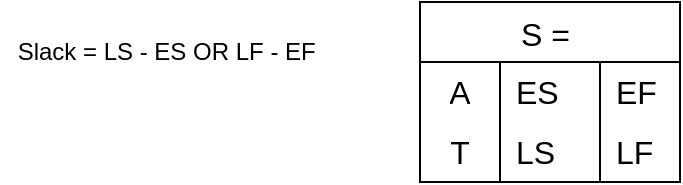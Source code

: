 <mxfile version="24.2.5" type="device">
  <diagram name="Page-1" id="2kXt0SfEJey76zwv-hw0">
    <mxGraphModel dx="521" dy="613" grid="1" gridSize="10" guides="1" tooltips="1" connect="1" arrows="1" fold="1" page="1" pageScale="1" pageWidth="850" pageHeight="1100" math="0" shadow="0">
      <root>
        <mxCell id="0" />
        <mxCell id="1" parent="0" />
        <mxCell id="paVXyYXWTtPyy7WHJ9lo-90" value="S = " style="shape=table;startSize=30;container=1;collapsible=0;childLayout=tableLayout;fixedRows=1;rowLines=0;fontStyle=0;strokeColor=default;fontSize=16;rounded=0;swimlaneLine=1;shadow=0;" vertex="1" parent="1">
          <mxGeometry x="270" y="200" width="130" height="90" as="geometry" />
        </mxCell>
        <mxCell id="paVXyYXWTtPyy7WHJ9lo-91" value="" style="shape=tableRow;horizontal=0;startSize=0;swimlaneHead=0;swimlaneBody=0;top=0;left=0;bottom=0;right=0;collapsible=0;dropTarget=0;fillColor=none;points=[[0,0.5],[1,0.5]];portConstraint=eastwest;strokeColor=inherit;fontSize=16;" vertex="1" parent="paVXyYXWTtPyy7WHJ9lo-90">
          <mxGeometry y="30" width="130" height="30" as="geometry" />
        </mxCell>
        <mxCell id="paVXyYXWTtPyy7WHJ9lo-92" value="A" style="shape=partialRectangle;html=1;whiteSpace=wrap;connectable=0;fillColor=none;top=0;left=0;bottom=0;right=0;overflow=hidden;pointerEvents=1;strokeColor=inherit;fontSize=16;" vertex="1" parent="paVXyYXWTtPyy7WHJ9lo-91">
          <mxGeometry width="40" height="30" as="geometry">
            <mxRectangle width="40" height="30" as="alternateBounds" />
          </mxGeometry>
        </mxCell>
        <mxCell id="paVXyYXWTtPyy7WHJ9lo-93" value="ES" style="shape=partialRectangle;html=1;whiteSpace=wrap;connectable=0;fillColor=none;top=0;left=0;bottom=0;right=0;align=left;spacingLeft=6;overflow=hidden;strokeColor=inherit;fontSize=16;" vertex="1" parent="paVXyYXWTtPyy7WHJ9lo-91">
          <mxGeometry x="40" width="50" height="30" as="geometry">
            <mxRectangle width="50" height="30" as="alternateBounds" />
          </mxGeometry>
        </mxCell>
        <mxCell id="paVXyYXWTtPyy7WHJ9lo-100" value="EF" style="shape=partialRectangle;html=1;whiteSpace=wrap;connectable=0;fillColor=none;top=0;left=0;bottom=0;right=0;align=left;spacingLeft=6;overflow=hidden;strokeColor=inherit;fontSize=16;" vertex="1" parent="paVXyYXWTtPyy7WHJ9lo-91">
          <mxGeometry x="90" width="40" height="30" as="geometry">
            <mxRectangle width="40" height="30" as="alternateBounds" />
          </mxGeometry>
        </mxCell>
        <mxCell id="paVXyYXWTtPyy7WHJ9lo-94" value="" style="shape=tableRow;horizontal=0;startSize=0;swimlaneHead=0;swimlaneBody=0;top=0;left=0;bottom=0;right=0;collapsible=0;dropTarget=0;fillColor=none;points=[[0,0.5],[1,0.5]];portConstraint=eastwest;strokeColor=inherit;fontSize=16;" vertex="1" parent="paVXyYXWTtPyy7WHJ9lo-90">
          <mxGeometry y="60" width="130" height="30" as="geometry" />
        </mxCell>
        <mxCell id="paVXyYXWTtPyy7WHJ9lo-95" value="T" style="shape=partialRectangle;html=1;whiteSpace=wrap;connectable=0;fillColor=none;top=0;left=0;bottom=0;right=0;overflow=hidden;strokeColor=inherit;fontSize=16;" vertex="1" parent="paVXyYXWTtPyy7WHJ9lo-94">
          <mxGeometry width="40" height="30" as="geometry">
            <mxRectangle width="40" height="30" as="alternateBounds" />
          </mxGeometry>
        </mxCell>
        <mxCell id="paVXyYXWTtPyy7WHJ9lo-96" value="LS&lt;span style=&quot;white-space: pre;&quot;&gt;&#x9;&lt;/span&gt;" style="shape=partialRectangle;html=1;whiteSpace=wrap;connectable=0;fillColor=none;top=0;left=0;bottom=0;right=0;align=left;spacingLeft=6;overflow=hidden;strokeColor=inherit;fontSize=16;" vertex="1" parent="paVXyYXWTtPyy7WHJ9lo-94">
          <mxGeometry x="40" width="50" height="30" as="geometry">
            <mxRectangle width="50" height="30" as="alternateBounds" />
          </mxGeometry>
        </mxCell>
        <mxCell id="paVXyYXWTtPyy7WHJ9lo-101" value="LF" style="shape=partialRectangle;html=1;whiteSpace=wrap;connectable=0;fillColor=none;top=0;left=0;bottom=0;right=0;align=left;spacingLeft=6;overflow=hidden;strokeColor=inherit;fontSize=16;" vertex="1" parent="paVXyYXWTtPyy7WHJ9lo-94">
          <mxGeometry x="90" width="40" height="30" as="geometry">
            <mxRectangle width="40" height="30" as="alternateBounds" />
          </mxGeometry>
        </mxCell>
        <mxCell id="paVXyYXWTtPyy7WHJ9lo-103" value="Slack = LS - ES OR LF - EF&amp;nbsp;" style="text;html=1;align=center;verticalAlign=middle;whiteSpace=wrap;rounded=0;" vertex="1" parent="1">
          <mxGeometry x="60" y="210" width="170" height="30" as="geometry" />
        </mxCell>
      </root>
    </mxGraphModel>
  </diagram>
</mxfile>
